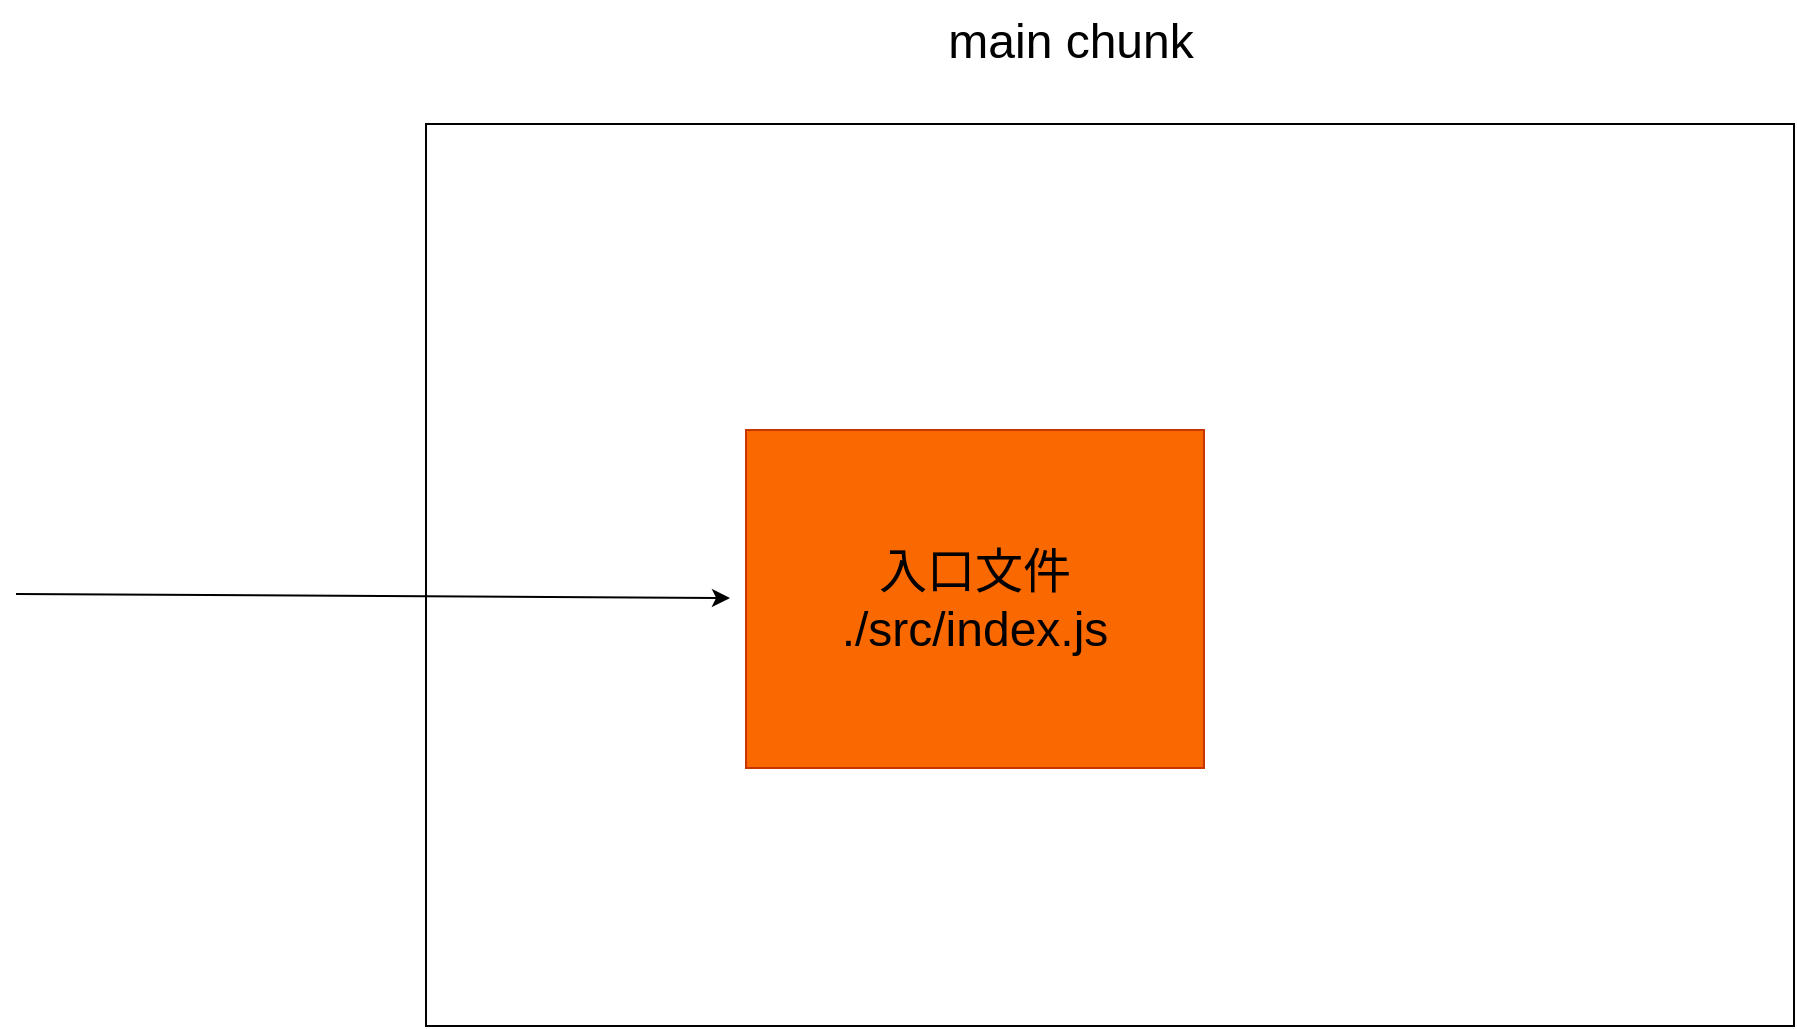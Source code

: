<mxfile>
    <diagram id="tHiR8Yb1MOjXgLjI7eJN" name="Page-1">
        <mxGraphModel dx="1914" dy="978" grid="0" gridSize="10" guides="1" tooltips="1" connect="1" arrows="1" fold="1" page="0" pageScale="1" pageWidth="850" pageHeight="1100" math="0" shadow="0">
            <root>
                <mxCell id="0"/>
                <mxCell id="1" parent="0"/>
                <mxCell id="2" value="" style="rounded=0;whiteSpace=wrap;html=1;fontSize=24;" vertex="1" parent="1">
                    <mxGeometry x="184" y="123" width="684" height="451" as="geometry"/>
                </mxCell>
                <mxCell id="3" value="main chunk" style="text;html=1;align=center;verticalAlign=middle;resizable=0;points=[];autosize=1;strokeColor=none;fillColor=none;fontSize=24;" vertex="1" parent="1">
                    <mxGeometry x="435" y="61" width="141" height="41" as="geometry"/>
                </mxCell>
                <mxCell id="5" value="" style="endArrow=classic;html=1;fontSize=24;" edge="1" parent="1">
                    <mxGeometry width="50" height="50" relative="1" as="geometry">
                        <mxPoint x="-21" y="358" as="sourcePoint"/>
                        <mxPoint x="336" y="360" as="targetPoint"/>
                    </mxGeometry>
                </mxCell>
                <mxCell id="6" value="入口文件&lt;br style=&quot;font-size: 24px;&quot;&gt;./src/index.js" style="rounded=0;whiteSpace=wrap;html=1;fillColor=#fa6800;fontColor=#000000;strokeColor=#C73500;fontSize=24;" vertex="1" parent="1">
                    <mxGeometry x="344" y="276" width="229" height="169" as="geometry"/>
                </mxCell>
            </root>
        </mxGraphModel>
    </diagram>
</mxfile>
